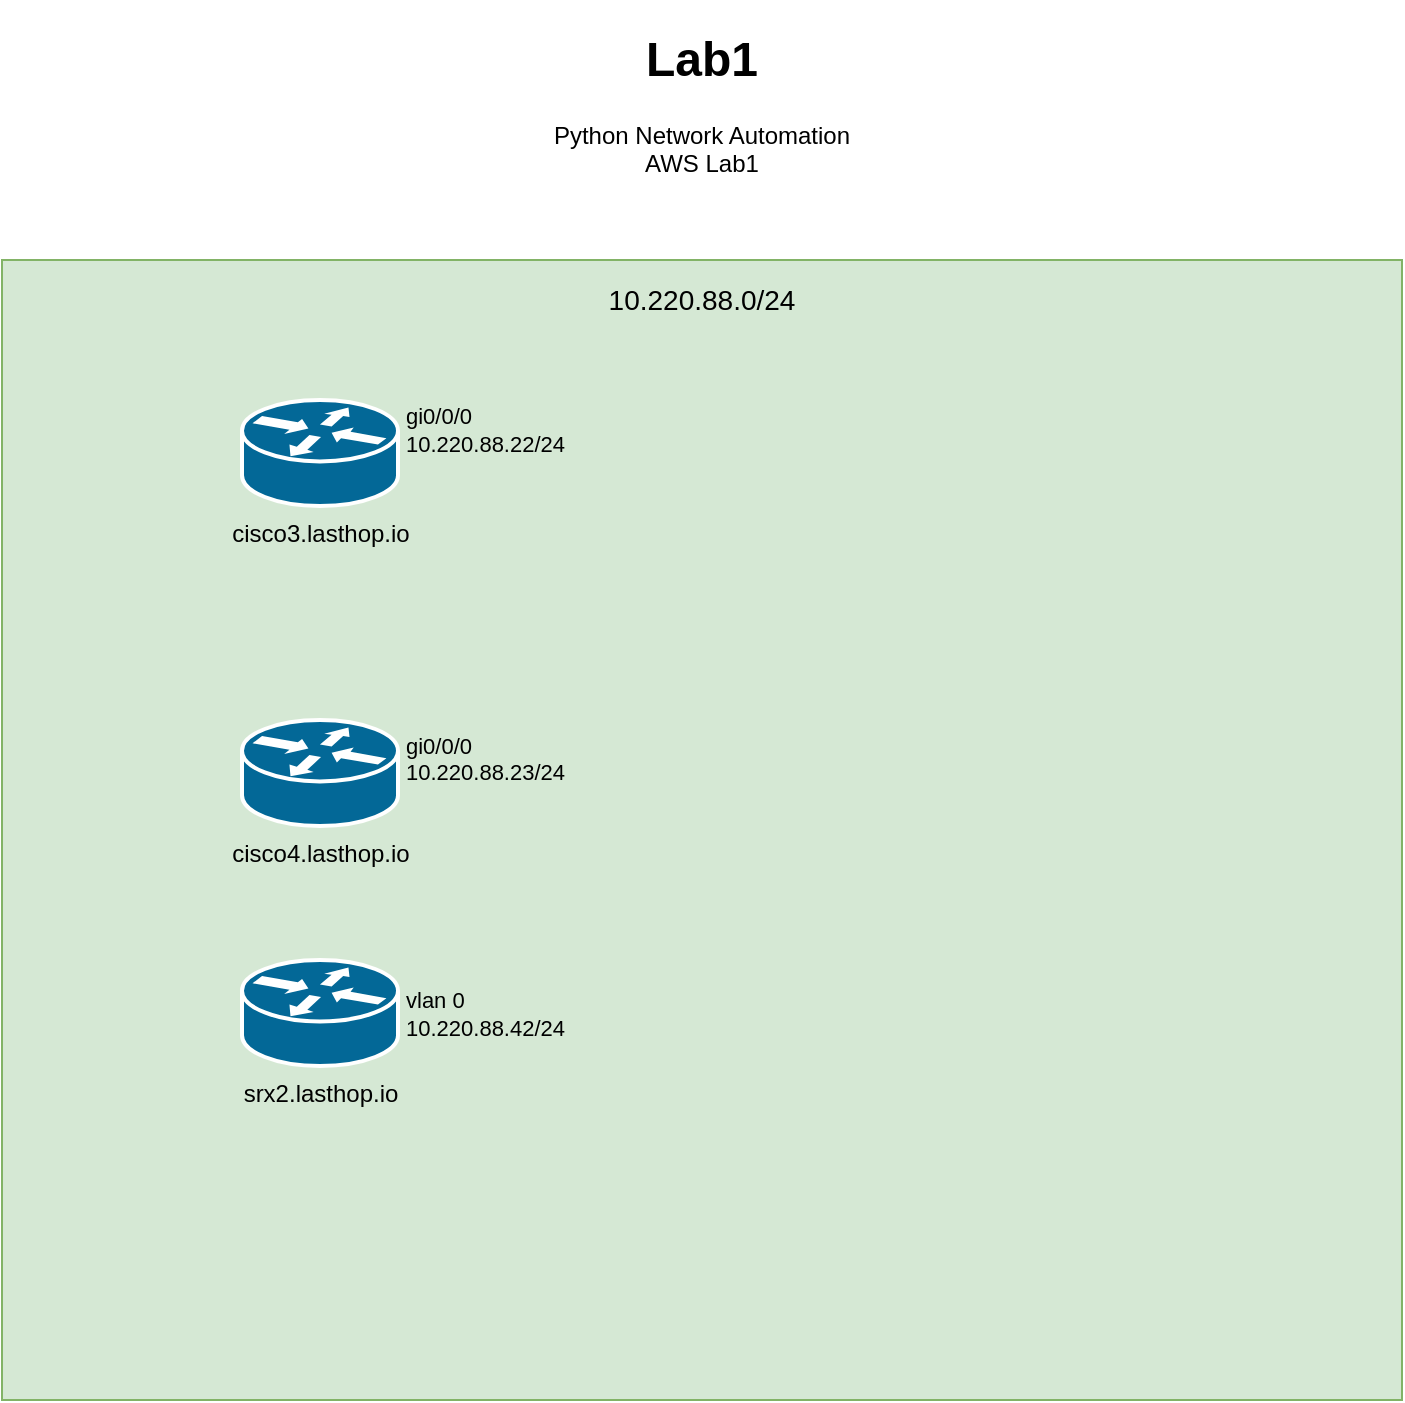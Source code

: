 <mxfile version="13.9.9" type="device"><diagram id="6a731a19-8d31-9384-78a2-239565b7b9f0" name="Page-1"><mxGraphModel dx="1422" dy="844" grid="1" gridSize="10" guides="1" tooltips="1" connect="1" arrows="1" fold="1" page="1" pageScale="1" pageWidth="1100" pageHeight="850" background="#ffffff" math="0" shadow="0"><root><mxCell id="0"/><mxCell id="1" parent="0"/><mxCell id="OvaoyiKged6enhEXMuIN-2263" value="" style="rounded=0;whiteSpace=wrap;html=1;align=center;fillColor=#d5e8d4;strokeColor=#82b366;" vertex="1" parent="1"><mxGeometry x="200" y="130" width="700" height="570" as="geometry"/></mxCell><mxCell id="OvaoyiKged6enhEXMuIN-2258" value="&lt;h1 style=&quot;&quot;&gt;Lab1&lt;br&gt;&lt;/h1&gt;&lt;div&gt;Python Network Automation&lt;/div&gt;&lt;div&gt;AWS Lab1&lt;/div&gt;" style="text;html=1;strokeColor=none;fillColor=none;spacing=5;spacingTop=-20;whiteSpace=wrap;overflow=hidden;rounded=0;align=center;" vertex="1" parent="1"><mxGeometry x="455" y="10" width="190" height="120" as="geometry"/></mxCell><mxCell id="OvaoyiKged6enhEXMuIN-2259" value="cisco3.lasthop.io" style="shape=mxgraph.cisco.routers.router;html=1;pointerEvents=1;dashed=0;fillColor=#036897;strokeColor=#ffffff;strokeWidth=2;verticalLabelPosition=bottom;verticalAlign=top;align=center;outlineConnect=0;" vertex="1" parent="1"><mxGeometry x="320" y="200" width="78" height="53" as="geometry"/></mxCell><mxCell id="OvaoyiKged6enhEXMuIN-2260" value="cisco4.lasthop.io" style="shape=mxgraph.cisco.routers.router;html=1;pointerEvents=1;dashed=0;fillColor=#036897;strokeColor=#ffffff;strokeWidth=2;verticalLabelPosition=bottom;verticalAlign=top;align=center;outlineConnect=0;" vertex="1" parent="1"><mxGeometry x="320" y="360" width="78" height="53" as="geometry"/></mxCell><mxCell id="OvaoyiKged6enhEXMuIN-2261" value="srx2.lasthop.io" style="shape=mxgraph.cisco.routers.router;html=1;pointerEvents=1;dashed=0;fillColor=#036897;strokeColor=#ffffff;strokeWidth=2;verticalLabelPosition=bottom;verticalAlign=top;align=center;outlineConnect=0;" vertex="1" parent="1"><mxGeometry x="320" y="480" width="78" height="53" as="geometry"/></mxCell><mxCell id="OvaoyiKged6enhEXMuIN-2262" style="edgeStyle=orthogonalEdgeStyle;rounded=0;orthogonalLoop=1;jettySize=auto;html=1;exitX=0.5;exitY=1;exitDx=0;exitDy=0;exitPerimeter=0;" edge="1" parent="1" source="OvaoyiKged6enhEXMuIN-2260" target="OvaoyiKged6enhEXMuIN-2260"><mxGeometry relative="1" as="geometry"/></mxCell><mxCell id="OvaoyiKged6enhEXMuIN-2264" value="10.220.88.0/24" style="text;html=1;strokeColor=none;fillColor=none;align=center;verticalAlign=middle;whiteSpace=wrap;rounded=0;fontSize=14;" vertex="1" parent="1"><mxGeometry x="490" y="140" width="120" height="20" as="geometry"/></mxCell><mxCell id="OvaoyiKged6enhEXMuIN-2265" value="gi0/0/0&lt;br style=&quot;font-size: 11px;&quot;&gt;10.220.88.22/24" style="text;html=1;strokeColor=none;fillColor=none;align=left;verticalAlign=middle;whiteSpace=wrap;rounded=0;fontSize=11;" vertex="1" parent="1"><mxGeometry x="400" y="190" width="80" height="50" as="geometry"/></mxCell><mxCell id="OvaoyiKged6enhEXMuIN-2266" value="&lt;span style=&quot;color: rgb(0, 0, 0); font-family: helvetica; font-size: 11px; font-style: normal; font-weight: 400; letter-spacing: normal; text-align: left; text-indent: 0px; text-transform: none; word-spacing: 0px; display: inline; float: none;&quot;&gt;gi0/0/0&lt;/span&gt;&lt;br style=&quot;color: rgb(0, 0, 0); font-family: helvetica; font-size: 11px; font-style: normal; font-weight: 400; letter-spacing: normal; text-align: left; text-indent: 0px; text-transform: none; word-spacing: 0px;&quot;&gt;&lt;span style=&quot;color: rgb(0, 0, 0); font-family: helvetica; font-size: 11px; font-style: normal; font-weight: 400; letter-spacing: normal; text-align: left; text-indent: 0px; text-transform: none; word-spacing: 0px; display: inline; float: none;&quot;&gt;10.220.88.23/24&lt;/span&gt;" style="text;whiteSpace=wrap;html=1;fontSize=11;labelBackgroundColor=none;" vertex="1" parent="1"><mxGeometry x="400" y="360" width="110" height="40" as="geometry"/></mxCell><mxCell id="OvaoyiKged6enhEXMuIN-2268" value="vlan 0&lt;br&gt;&lt;div style=&quot;&quot;&gt;&lt;span&gt;10.220.88.42/24&lt;/span&gt;&lt;/div&gt;" style="text;html=1;strokeColor=none;fillColor=none;align=left;verticalAlign=middle;whiteSpace=wrap;rounded=0;labelBackgroundColor=none;fontSize=11;" vertex="1" parent="1"><mxGeometry x="400" y="496.5" width="115" height="20" as="geometry"/></mxCell></root></mxGraphModel></diagram></mxfile>